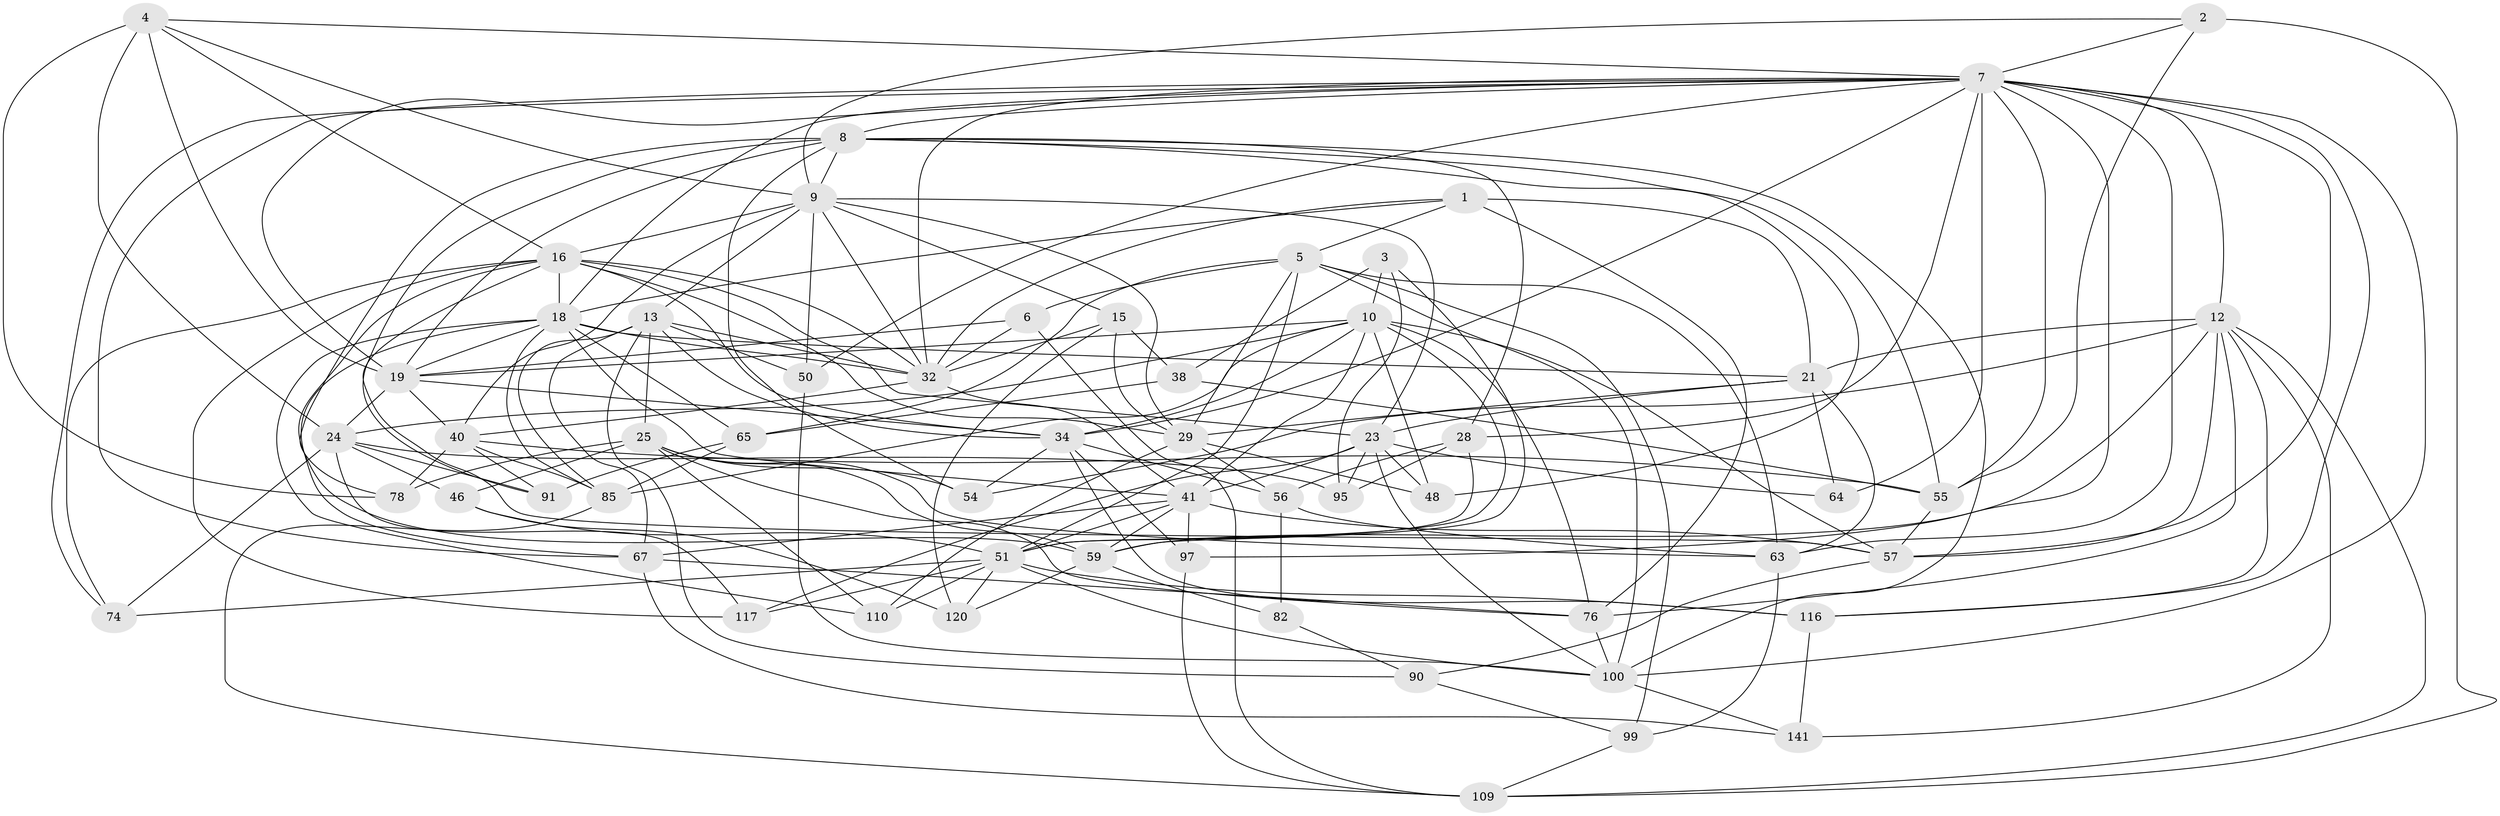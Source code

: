 // original degree distribution, {4: 1.0}
// Generated by graph-tools (version 1.1) at 2025/20/03/04/25 18:20:31]
// undirected, 57 vertices, 184 edges
graph export_dot {
graph [start="1"]
  node [color=gray90,style=filled];
  1 [super="+135"];
  2;
  3;
  4 [super="+81"];
  5 [super="+103+49"];
  6;
  7 [super="+22+114+11"];
  8 [super="+39+26"];
  9 [super="+52+14"];
  10 [super="+132+102+96"];
  12 [super="+20"];
  13 [super="+17"];
  15 [super="+44"];
  16 [super="+71+112+88+69"];
  18 [super="+37+61"];
  19 [super="+36+33"];
  21 [super="+79+80"];
  23 [super="+62+30"];
  24 [super="+27"];
  25 [super="+129+101"];
  28 [super="+60"];
  29 [super="+106+72"];
  32 [super="+77+45"];
  34 [super="+126+58+70"];
  38 [super="+108"];
  40 [super="+115+47"];
  41 [super="+119+53"];
  46;
  48;
  50;
  51 [super="+92+105+111"];
  54;
  55 [super="+87"];
  56 [super="+122"];
  57 [super="+107"];
  59 [super="+133+124"];
  63 [super="+121"];
  64;
  65 [super="+86"];
  67 [super="+113"];
  74;
  76 [super="+83"];
  78;
  82;
  85 [super="+134"];
  90;
  91;
  95;
  97;
  99;
  100 [super="+127+142"];
  109 [super="+128"];
  110;
  116 [super="+143"];
  117;
  120;
  141;
  1 -- 76;
  1 -- 32;
  1 -- 21 [weight=2];
  1 -- 5;
  1 -- 18;
  2 -- 109;
  2 -- 55;
  2 -- 9;
  2 -- 7;
  3 -- 95;
  3 -- 10;
  3 -- 59;
  3 -- 38;
  4 -- 78;
  4 -- 16;
  4 -- 24;
  4 -- 19;
  4 -- 9;
  4 -- 7;
  5 -- 65;
  5 -- 99;
  5 -- 29;
  5 -- 100;
  5 -- 6;
  5 -- 51;
  5 -- 63;
  6 -- 32;
  6 -- 109;
  6 -- 19;
  7 -- 34;
  7 -- 63;
  7 -- 32;
  7 -- 50;
  7 -- 100;
  7 -- 8;
  7 -- 12;
  7 -- 64 [weight=2];
  7 -- 97;
  7 -- 67;
  7 -- 74;
  7 -- 19;
  7 -- 55 [weight=2];
  7 -- 57 [weight=2];
  7 -- 28;
  7 -- 18;
  7 -- 116;
  8 -- 78;
  8 -- 19;
  8 -- 9;
  8 -- 48;
  8 -- 91;
  8 -- 100;
  8 -- 55;
  8 -- 54;
  8 -- 28;
  9 -- 15;
  9 -- 29;
  9 -- 40;
  9 -- 50;
  9 -- 16 [weight=2];
  9 -- 32;
  9 -- 13;
  9 -- 23;
  10 -- 85;
  10 -- 24;
  10 -- 48;
  10 -- 34 [weight=2];
  10 -- 51;
  10 -- 19 [weight=2];
  10 -- 41;
  10 -- 76;
  10 -- 57;
  12 -- 57;
  12 -- 116;
  12 -- 109;
  12 -- 21 [weight=2];
  12 -- 54;
  12 -- 59;
  12 -- 141;
  12 -- 76;
  13 -- 32;
  13 -- 25;
  13 -- 34;
  13 -- 67;
  13 -- 50;
  13 -- 85;
  13 -- 90;
  15 -- 38 [weight=2];
  15 -- 120;
  15 -- 29;
  15 -- 32;
  16 -- 74;
  16 -- 29;
  16 -- 23;
  16 -- 117;
  16 -- 59;
  16 -- 32;
  16 -- 34;
  16 -- 57;
  16 -- 18;
  18 -- 85;
  18 -- 41 [weight=2];
  18 -- 110;
  18 -- 65;
  18 -- 32;
  18 -- 19;
  18 -- 67;
  18 -- 21;
  19 -- 24;
  19 -- 34;
  19 -- 40;
  21 -- 23 [weight=2];
  21 -- 64;
  21 -- 29;
  21 -- 63;
  23 -- 64;
  23 -- 48;
  23 -- 95;
  23 -- 100;
  23 -- 117;
  23 -- 41;
  24 -- 46;
  24 -- 117;
  24 -- 74;
  24 -- 91;
  24 -- 95;
  25 -- 54;
  25 -- 78;
  25 -- 46;
  25 -- 63;
  25 -- 59;
  25 -- 76;
  25 -- 110;
  28 -- 56 [weight=2];
  28 -- 95;
  28 -- 51;
  29 -- 48;
  29 -- 110;
  29 -- 56;
  32 -- 41;
  32 -- 40;
  34 -- 56;
  34 -- 116;
  34 -- 97;
  34 -- 54;
  38 -- 65 [weight=2];
  38 -- 55;
  40 -- 91;
  40 -- 78;
  40 -- 85;
  40 -- 55 [weight=2];
  41 -- 67;
  41 -- 97;
  41 -- 51;
  41 -- 59;
  41 -- 57;
  46 -- 120;
  46 -- 51;
  50 -- 100;
  51 -- 74;
  51 -- 120;
  51 -- 110;
  51 -- 117;
  51 -- 100;
  51 -- 116 [weight=2];
  55 -- 57;
  56 -- 82;
  56 -- 63;
  57 -- 90;
  59 -- 82 [weight=2];
  59 -- 120;
  63 -- 99;
  65 -- 91;
  65 -- 85;
  67 -- 141;
  67 -- 76;
  76 -- 100;
  82 -- 90;
  85 -- 109;
  90 -- 99;
  97 -- 109;
  99 -- 109;
  100 -- 141;
  116 -- 141;
}
